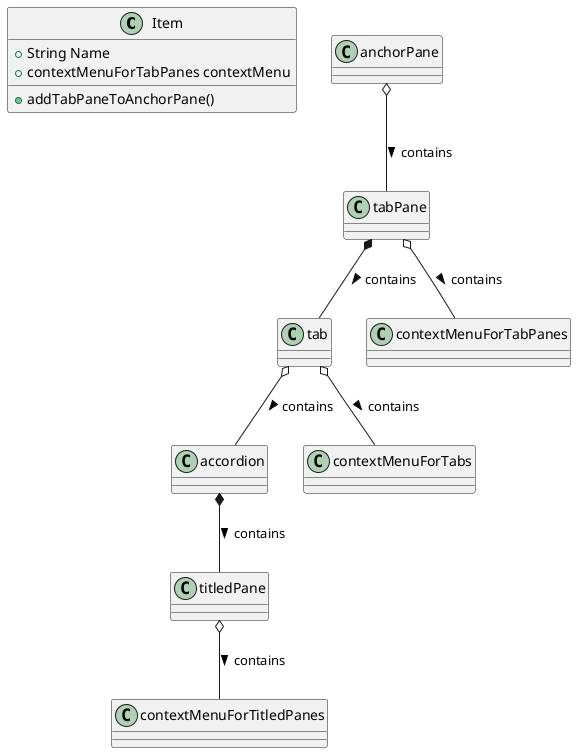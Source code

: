 @startuml
'https://plantuml.com/sequence-diagram

class Item {
+ String Name
+ contextMenuForTabPanes contextMenu
+ addTabPaneToAnchorPane()
}

anchorPane o-- tabPane : contains >
tabPane *-- tab : contains >
tab o-- accordion : contains >
accordion *-- titledPane : contains >

tabPane o-- contextMenuForTabPanes : contains >
tab o-- contextMenuForTabs : contains >
titledPane o-- contextMenuForTitledPanes : contains >

@enduml